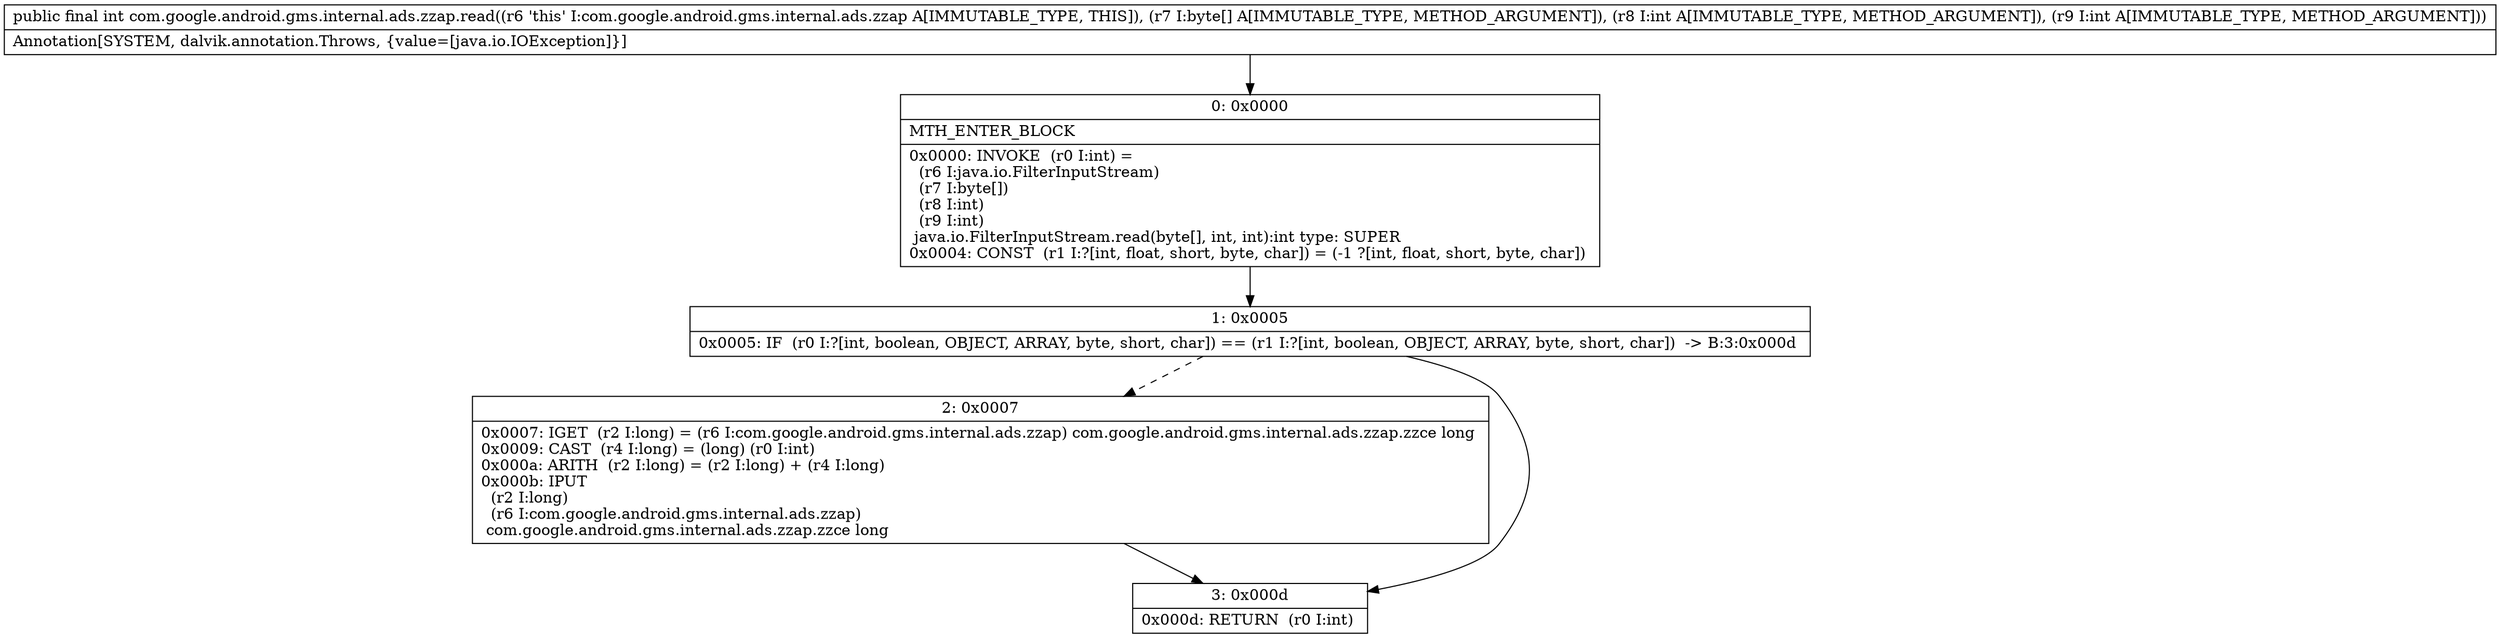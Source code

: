 digraph "CFG forcom.google.android.gms.internal.ads.zzap.read([BII)I" {
Node_0 [shape=record,label="{0\:\ 0x0000|MTH_ENTER_BLOCK\l|0x0000: INVOKE  (r0 I:int) = \l  (r6 I:java.io.FilterInputStream)\l  (r7 I:byte[])\l  (r8 I:int)\l  (r9 I:int)\l java.io.FilterInputStream.read(byte[], int, int):int type: SUPER \l0x0004: CONST  (r1 I:?[int, float, short, byte, char]) = (\-1 ?[int, float, short, byte, char]) \l}"];
Node_1 [shape=record,label="{1\:\ 0x0005|0x0005: IF  (r0 I:?[int, boolean, OBJECT, ARRAY, byte, short, char]) == (r1 I:?[int, boolean, OBJECT, ARRAY, byte, short, char])  \-\> B:3:0x000d \l}"];
Node_2 [shape=record,label="{2\:\ 0x0007|0x0007: IGET  (r2 I:long) = (r6 I:com.google.android.gms.internal.ads.zzap) com.google.android.gms.internal.ads.zzap.zzce long \l0x0009: CAST  (r4 I:long) = (long) (r0 I:int) \l0x000a: ARITH  (r2 I:long) = (r2 I:long) + (r4 I:long) \l0x000b: IPUT  \l  (r2 I:long)\l  (r6 I:com.google.android.gms.internal.ads.zzap)\l com.google.android.gms.internal.ads.zzap.zzce long \l}"];
Node_3 [shape=record,label="{3\:\ 0x000d|0x000d: RETURN  (r0 I:int) \l}"];
MethodNode[shape=record,label="{public final int com.google.android.gms.internal.ads.zzap.read((r6 'this' I:com.google.android.gms.internal.ads.zzap A[IMMUTABLE_TYPE, THIS]), (r7 I:byte[] A[IMMUTABLE_TYPE, METHOD_ARGUMENT]), (r8 I:int A[IMMUTABLE_TYPE, METHOD_ARGUMENT]), (r9 I:int A[IMMUTABLE_TYPE, METHOD_ARGUMENT]))  | Annotation[SYSTEM, dalvik.annotation.Throws, \{value=[java.io.IOException]\}]\l}"];
MethodNode -> Node_0;
Node_0 -> Node_1;
Node_1 -> Node_2[style=dashed];
Node_1 -> Node_3;
Node_2 -> Node_3;
}

